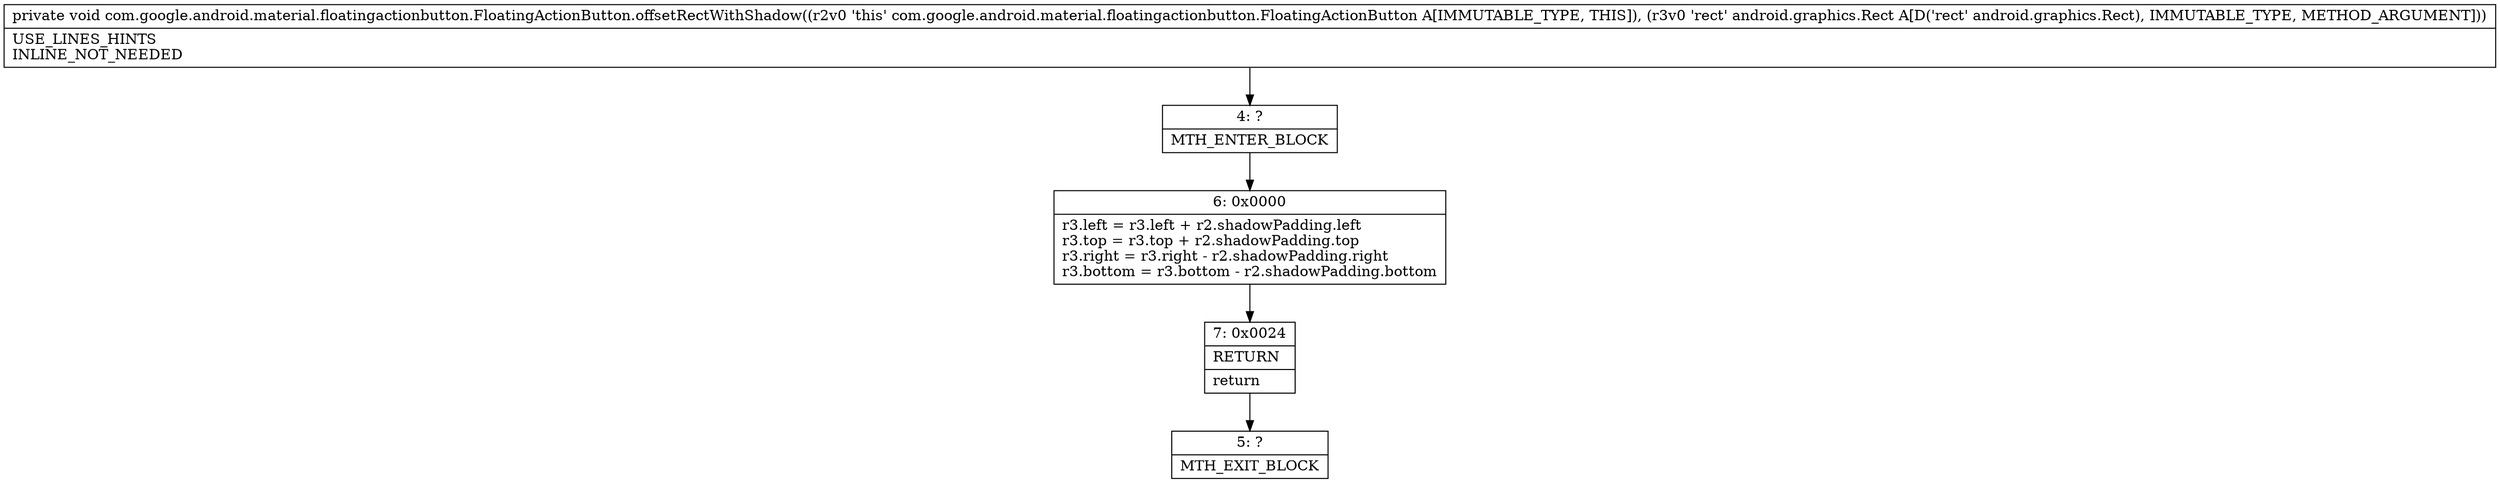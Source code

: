 digraph "CFG forcom.google.android.material.floatingactionbutton.FloatingActionButton.offsetRectWithShadow(Landroid\/graphics\/Rect;)V" {
Node_4 [shape=record,label="{4\:\ ?|MTH_ENTER_BLOCK\l}"];
Node_6 [shape=record,label="{6\:\ 0x0000|r3.left = r3.left + r2.shadowPadding.left\lr3.top = r3.top + r2.shadowPadding.top\lr3.right = r3.right \- r2.shadowPadding.right\lr3.bottom = r3.bottom \- r2.shadowPadding.bottom\l}"];
Node_7 [shape=record,label="{7\:\ 0x0024|RETURN\l|return\l}"];
Node_5 [shape=record,label="{5\:\ ?|MTH_EXIT_BLOCK\l}"];
MethodNode[shape=record,label="{private void com.google.android.material.floatingactionbutton.FloatingActionButton.offsetRectWithShadow((r2v0 'this' com.google.android.material.floatingactionbutton.FloatingActionButton A[IMMUTABLE_TYPE, THIS]), (r3v0 'rect' android.graphics.Rect A[D('rect' android.graphics.Rect), IMMUTABLE_TYPE, METHOD_ARGUMENT]))  | USE_LINES_HINTS\lINLINE_NOT_NEEDED\l}"];
MethodNode -> Node_4;Node_4 -> Node_6;
Node_6 -> Node_7;
Node_7 -> Node_5;
}

